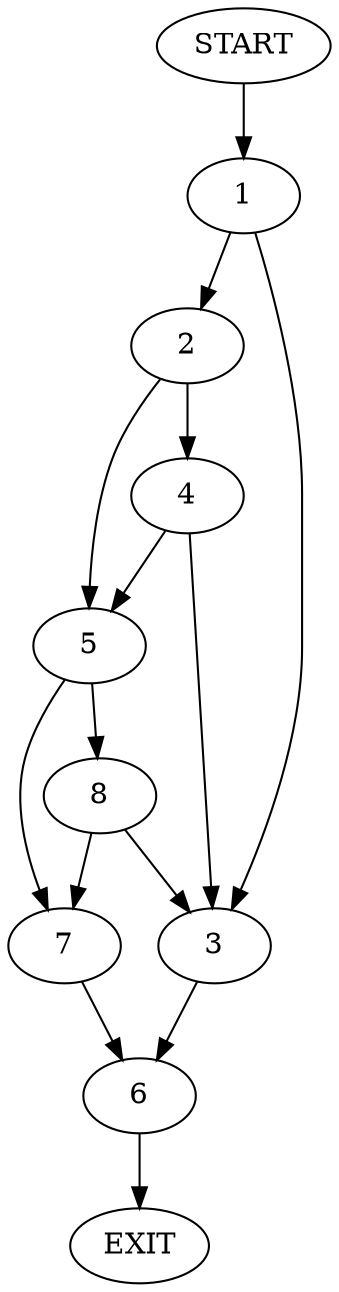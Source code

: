 digraph {
0 [label="START"]
9 [label="EXIT"]
0 -> 1
1 -> 2
1 -> 3
2 -> 4
2 -> 5
3 -> 6
5 -> 7
5 -> 8
4 -> 5
4 -> 3
7 -> 6
8 -> 7
8 -> 3
6 -> 9
}
